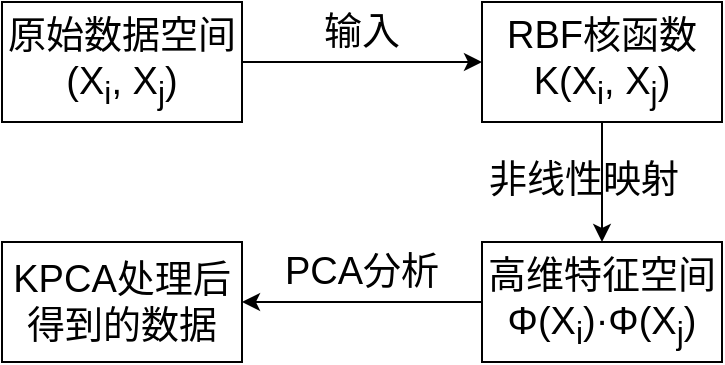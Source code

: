 <mxfile version="17.4.2" type="device"><diagram id="-y6W-sv5kOR0qa9aVSP3" name="Page-1"><mxGraphModel dx="903" dy="497" grid="1" gridSize="10" guides="1" tooltips="1" connect="1" arrows="1" fold="1" page="1" pageScale="1" pageWidth="827" pageHeight="1169" math="0" shadow="0"><root><mxCell id="0"/><mxCell id="1" parent="0"/><mxCell id="jACWgjdAVVP3VNYAmzf5-6" style="edgeStyle=orthogonalEdgeStyle;rounded=0;orthogonalLoop=1;jettySize=auto;html=1;fontSize=19;" edge="1" parent="1" source="jACWgjdAVVP3VNYAmzf5-4" target="jACWgjdAVVP3VNYAmzf5-5"><mxGeometry relative="1" as="geometry"/></mxCell><mxCell id="jACWgjdAVVP3VNYAmzf5-4" value="&lt;font style=&quot;font-size: 19px&quot;&gt;原始数据空间&lt;br&gt;(X&lt;sub&gt;i&lt;/sub&gt;, X&lt;sub&gt;j&lt;/sub&gt;)&lt;br&gt;&lt;/font&gt;" style="rounded=0;whiteSpace=wrap;html=1;" vertex="1" parent="1"><mxGeometry x="110" y="120" width="120" height="60" as="geometry"/></mxCell><mxCell id="jACWgjdAVVP3VNYAmzf5-9" style="edgeStyle=orthogonalEdgeStyle;rounded=0;orthogonalLoop=1;jettySize=auto;html=1;entryX=0.5;entryY=0;entryDx=0;entryDy=0;fontSize=19;" edge="1" parent="1" source="jACWgjdAVVP3VNYAmzf5-5" target="jACWgjdAVVP3VNYAmzf5-8"><mxGeometry relative="1" as="geometry"/></mxCell><mxCell id="jACWgjdAVVP3VNYAmzf5-5" value="RBF核函数&lt;br&gt;K(X&lt;sub&gt;i&lt;/sub&gt;, X&lt;sub&gt;j&lt;/sub&gt;)" style="rounded=0;whiteSpace=wrap;html=1;fontSize=19;" vertex="1" parent="1"><mxGeometry x="350" y="120" width="120" height="60" as="geometry"/></mxCell><mxCell id="jACWgjdAVVP3VNYAmzf5-13" style="edgeStyle=orthogonalEdgeStyle;rounded=0;orthogonalLoop=1;jettySize=auto;html=1;entryX=1;entryY=0.5;entryDx=0;entryDy=0;fontSize=19;" edge="1" parent="1" source="jACWgjdAVVP3VNYAmzf5-8" target="jACWgjdAVVP3VNYAmzf5-12"><mxGeometry relative="1" as="geometry"/></mxCell><mxCell id="jACWgjdAVVP3VNYAmzf5-8" value="高维特征空间&lt;br&gt;Φ(X&lt;sub&gt;i&lt;/sub&gt;)·Φ(X&lt;sub&gt;j&lt;/sub&gt;)" style="rounded=0;whiteSpace=wrap;html=1;fontSize=19;" vertex="1" parent="1"><mxGeometry x="350" y="240" width="120" height="60" as="geometry"/></mxCell><mxCell id="jACWgjdAVVP3VNYAmzf5-10" value="输入" style="text;html=1;strokeColor=none;fillColor=none;align=center;verticalAlign=middle;whiteSpace=wrap;rounded=0;fontSize=19;" vertex="1" parent="1"><mxGeometry x="260" y="120" width="60" height="30" as="geometry"/></mxCell><mxCell id="jACWgjdAVVP3VNYAmzf5-11" value="非线性映射" style="text;html=1;strokeColor=none;fillColor=none;align=center;verticalAlign=middle;whiteSpace=wrap;rounded=0;fontSize=19;" vertex="1" parent="1"><mxGeometry x="346" y="194" width="110" height="30" as="geometry"/></mxCell><mxCell id="jACWgjdAVVP3VNYAmzf5-12" value="KPCA处理后得到的数据" style="rounded=0;whiteSpace=wrap;html=1;fontSize=19;" vertex="1" parent="1"><mxGeometry x="110" y="240" width="120" height="60" as="geometry"/></mxCell><mxCell id="jACWgjdAVVP3VNYAmzf5-14" value="PCA分析" style="text;html=1;strokeColor=none;fillColor=none;align=center;verticalAlign=middle;whiteSpace=wrap;rounded=0;fontSize=19;" vertex="1" parent="1"><mxGeometry x="250" y="240" width="80" height="30" as="geometry"/></mxCell></root></mxGraphModel></diagram></mxfile>